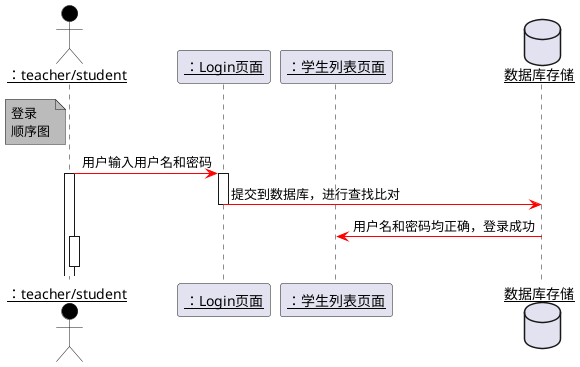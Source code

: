 @startuml
        skinparam sequenceParticipant underline
        actor "：teacher/student" as User #black
        note left of User #bbb
            登录
            顺序图
        end note
        participant "：Login页面" as A
        participant "：学生列表页面" as B
        database 数据库存储
            User -[#red]> A:用户输入用户名和密码
            activate User
            activate A

            A -[#red]>数据库存储 :提交到数据库，进行查找比对
            deactivate A
            数据库存储 -[#red]>B :用户名和密码均正确，登录成功
        activate User
        deactivate User
@enduml